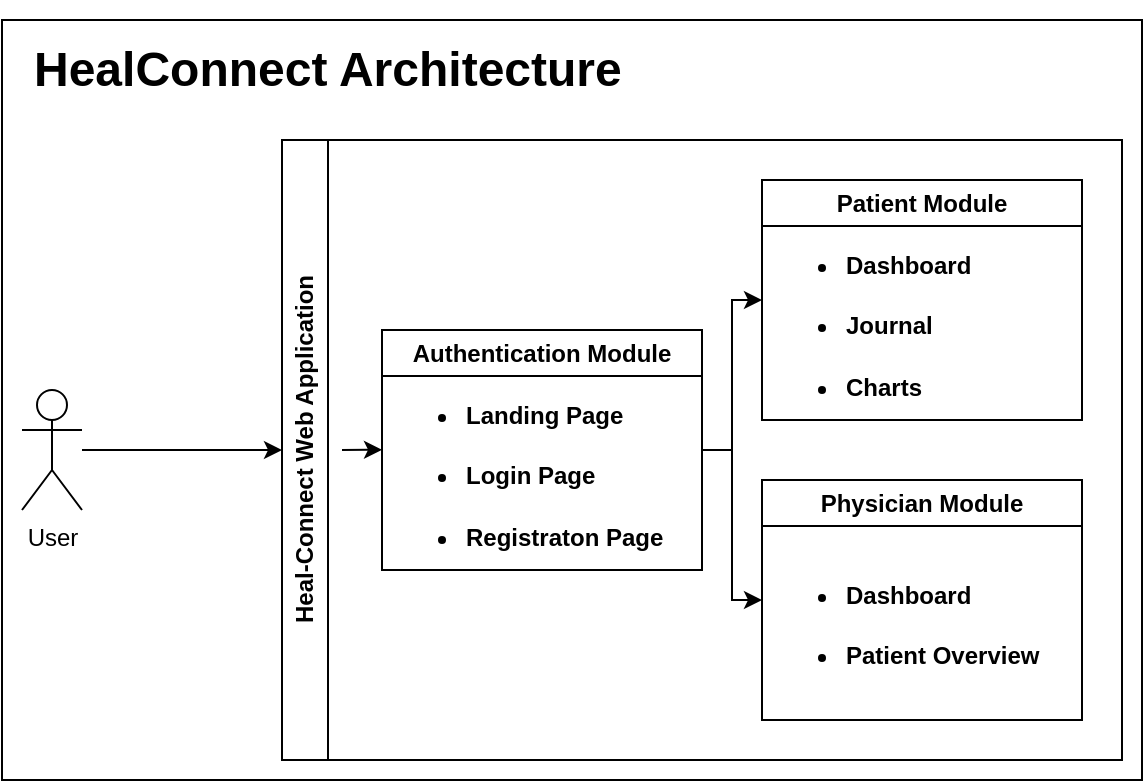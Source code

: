 <mxfile version="23.0.2" type="device">
  <diagram id="prtHgNgQTEPvFCAcTncT" name="Page-1">
    <mxGraphModel dx="1050" dy="530" grid="1" gridSize="10" guides="1" tooltips="1" connect="1" arrows="1" fold="1" page="1" pageScale="1" pageWidth="827" pageHeight="1169" math="0" shadow="0">
      <root>
        <mxCell id="0" />
        <mxCell id="1" parent="0" />
        <mxCell id="TSxpNs3qAdHEKsQu5cwl-29" value="" style="rounded=0;whiteSpace=wrap;html=1;" vertex="1" parent="1">
          <mxGeometry x="110" y="20" width="570" height="380" as="geometry" />
        </mxCell>
        <mxCell id="TSxpNs3qAdHEKsQu5cwl-1" value="&lt;div&gt;Heal-Connect Web Application&lt;/div&gt;" style="swimlane;horizontal=0;whiteSpace=wrap;html=1;" vertex="1" parent="1">
          <mxGeometry x="250" y="80" width="420" height="310" as="geometry" />
        </mxCell>
        <mxCell id="TSxpNs3qAdHEKsQu5cwl-4" value="&lt;div&gt;Authentication Module&lt;/div&gt;" style="swimlane;whiteSpace=wrap;html=1;" vertex="1" parent="TSxpNs3qAdHEKsQu5cwl-1">
          <mxGeometry x="50" y="95" width="160" height="120" as="geometry" />
        </mxCell>
        <mxCell id="TSxpNs3qAdHEKsQu5cwl-23" value="&lt;div align=&quot;left&quot;&gt;&lt;ul&gt;&lt;li&gt;&lt;div&gt;&lt;h4&gt;Landing Page&lt;/h4&gt;&lt;/div&gt;&lt;/li&gt;&lt;li&gt;&lt;h4&gt;Login Page&lt;/h4&gt;&lt;/li&gt;&lt;li&gt;&lt;h4&gt;Registraton Page&lt;br&gt;&lt;/h4&gt;&lt;/li&gt;&lt;/ul&gt;&lt;/div&gt;" style="text;html=1;strokeColor=none;fillColor=none;align=left;verticalAlign=middle;whiteSpace=wrap;rounded=0;" vertex="1" parent="TSxpNs3qAdHEKsQu5cwl-4">
          <mxGeometry y="25" width="160" height="95" as="geometry" />
        </mxCell>
        <mxCell id="TSxpNs3qAdHEKsQu5cwl-5" value="Physician Module" style="swimlane;whiteSpace=wrap;html=1;" vertex="1" parent="TSxpNs3qAdHEKsQu5cwl-1">
          <mxGeometry x="240" y="170" width="160" height="120" as="geometry" />
        </mxCell>
        <mxCell id="TSxpNs3qAdHEKsQu5cwl-25" value="&lt;div align=&quot;left&quot;&gt;&lt;ul&gt;&lt;li&gt;&lt;div&gt;&lt;h4&gt;Dashboard&lt;br&gt;&lt;/h4&gt;&lt;/div&gt;&lt;/li&gt;&lt;li&gt;&lt;h4&gt;Patient Overview&lt;/h4&gt;&lt;/li&gt;&lt;/ul&gt;&lt;/div&gt;" style="text;html=1;strokeColor=none;fillColor=none;align=left;verticalAlign=middle;whiteSpace=wrap;rounded=0;" vertex="1" parent="TSxpNs3qAdHEKsQu5cwl-5">
          <mxGeometry y="25" width="160" height="95" as="geometry" />
        </mxCell>
        <mxCell id="TSxpNs3qAdHEKsQu5cwl-6" value="&lt;div&gt;Patient Module&lt;/div&gt;" style="swimlane;whiteSpace=wrap;html=1;" vertex="1" parent="TSxpNs3qAdHEKsQu5cwl-1">
          <mxGeometry x="240" y="20" width="160" height="120" as="geometry" />
        </mxCell>
        <mxCell id="TSxpNs3qAdHEKsQu5cwl-24" value="&lt;div align=&quot;left&quot;&gt;&lt;ul&gt;&lt;li&gt;&lt;div&gt;&lt;h4&gt;Dashboard&lt;br&gt;&lt;/h4&gt;&lt;/div&gt;&lt;/li&gt;&lt;li&gt;&lt;h4&gt;Journal&lt;br&gt;&lt;/h4&gt;&lt;/li&gt;&lt;li&gt;&lt;h4&gt;Charts&lt;br&gt;&lt;/h4&gt;&lt;/li&gt;&lt;/ul&gt;&lt;/div&gt;" style="text;html=1;strokeColor=none;fillColor=none;align=left;verticalAlign=middle;whiteSpace=wrap;rounded=0;" vertex="1" parent="TSxpNs3qAdHEKsQu5cwl-6">
          <mxGeometry y="25" width="160" height="95" as="geometry" />
        </mxCell>
        <mxCell id="TSxpNs3qAdHEKsQu5cwl-19" value="" style="endArrow=classic;html=1;rounded=0;exitX=1;exitY=0.5;exitDx=0;exitDy=0;entryX=0;entryY=0.5;entryDx=0;entryDy=0;edgeStyle=orthogonalEdgeStyle;" edge="1" parent="TSxpNs3qAdHEKsQu5cwl-1" source="TSxpNs3qAdHEKsQu5cwl-4" target="TSxpNs3qAdHEKsQu5cwl-6">
          <mxGeometry width="50" height="50" relative="1" as="geometry">
            <mxPoint x="150" y="190" as="sourcePoint" />
            <mxPoint x="200" y="140" as="targetPoint" />
          </mxGeometry>
        </mxCell>
        <mxCell id="TSxpNs3qAdHEKsQu5cwl-20" value="" style="endArrow=classic;html=1;rounded=0;entryX=0;entryY=0.5;entryDx=0;entryDy=0;exitX=1;exitY=0.5;exitDx=0;exitDy=0;edgeStyle=orthogonalEdgeStyle;" edge="1" parent="TSxpNs3qAdHEKsQu5cwl-1" source="TSxpNs3qAdHEKsQu5cwl-4" target="TSxpNs3qAdHEKsQu5cwl-5">
          <mxGeometry width="50" height="50" relative="1" as="geometry">
            <mxPoint x="150" y="190" as="sourcePoint" />
            <mxPoint x="200" y="140" as="targetPoint" />
          </mxGeometry>
        </mxCell>
        <mxCell id="TSxpNs3qAdHEKsQu5cwl-22" value="" style="endArrow=classic;html=1;rounded=0;" edge="1" parent="TSxpNs3qAdHEKsQu5cwl-1">
          <mxGeometry width="50" height="50" relative="1" as="geometry">
            <mxPoint x="30" y="155" as="sourcePoint" />
            <mxPoint x="50" y="154.86" as="targetPoint" />
          </mxGeometry>
        </mxCell>
        <mxCell id="TSxpNs3qAdHEKsQu5cwl-13" value="&lt;div&gt;User&lt;/div&gt;" style="shape=umlActor;verticalLabelPosition=bottom;verticalAlign=top;html=1;outlineConnect=0;" vertex="1" parent="1">
          <mxGeometry x="120" y="205" width="30" height="60" as="geometry" />
        </mxCell>
        <mxCell id="TSxpNs3qAdHEKsQu5cwl-18" value="" style="endArrow=classic;html=1;rounded=0;entryX=0;entryY=0.5;entryDx=0;entryDy=0;" edge="1" parent="1" source="TSxpNs3qAdHEKsQu5cwl-13" target="TSxpNs3qAdHEKsQu5cwl-1">
          <mxGeometry width="50" height="50" relative="1" as="geometry">
            <mxPoint x="150" y="220" as="sourcePoint" />
            <mxPoint x="300" y="235" as="targetPoint" />
          </mxGeometry>
        </mxCell>
        <mxCell id="TSxpNs3qAdHEKsQu5cwl-28" value="&lt;h1&gt;HealConnect Architecture&lt;/h1&gt;" style="text;strokeColor=none;fillColor=none;align=left;verticalAlign=middle;spacingLeft=4;spacingRight=4;overflow=hidden;points=[[0,0.5],[1,0.5]];portConstraint=eastwest;rotatable=0;whiteSpace=wrap;html=1;" vertex="1" parent="1">
          <mxGeometry x="120" y="10" width="410" height="70" as="geometry" />
        </mxCell>
      </root>
    </mxGraphModel>
  </diagram>
</mxfile>
